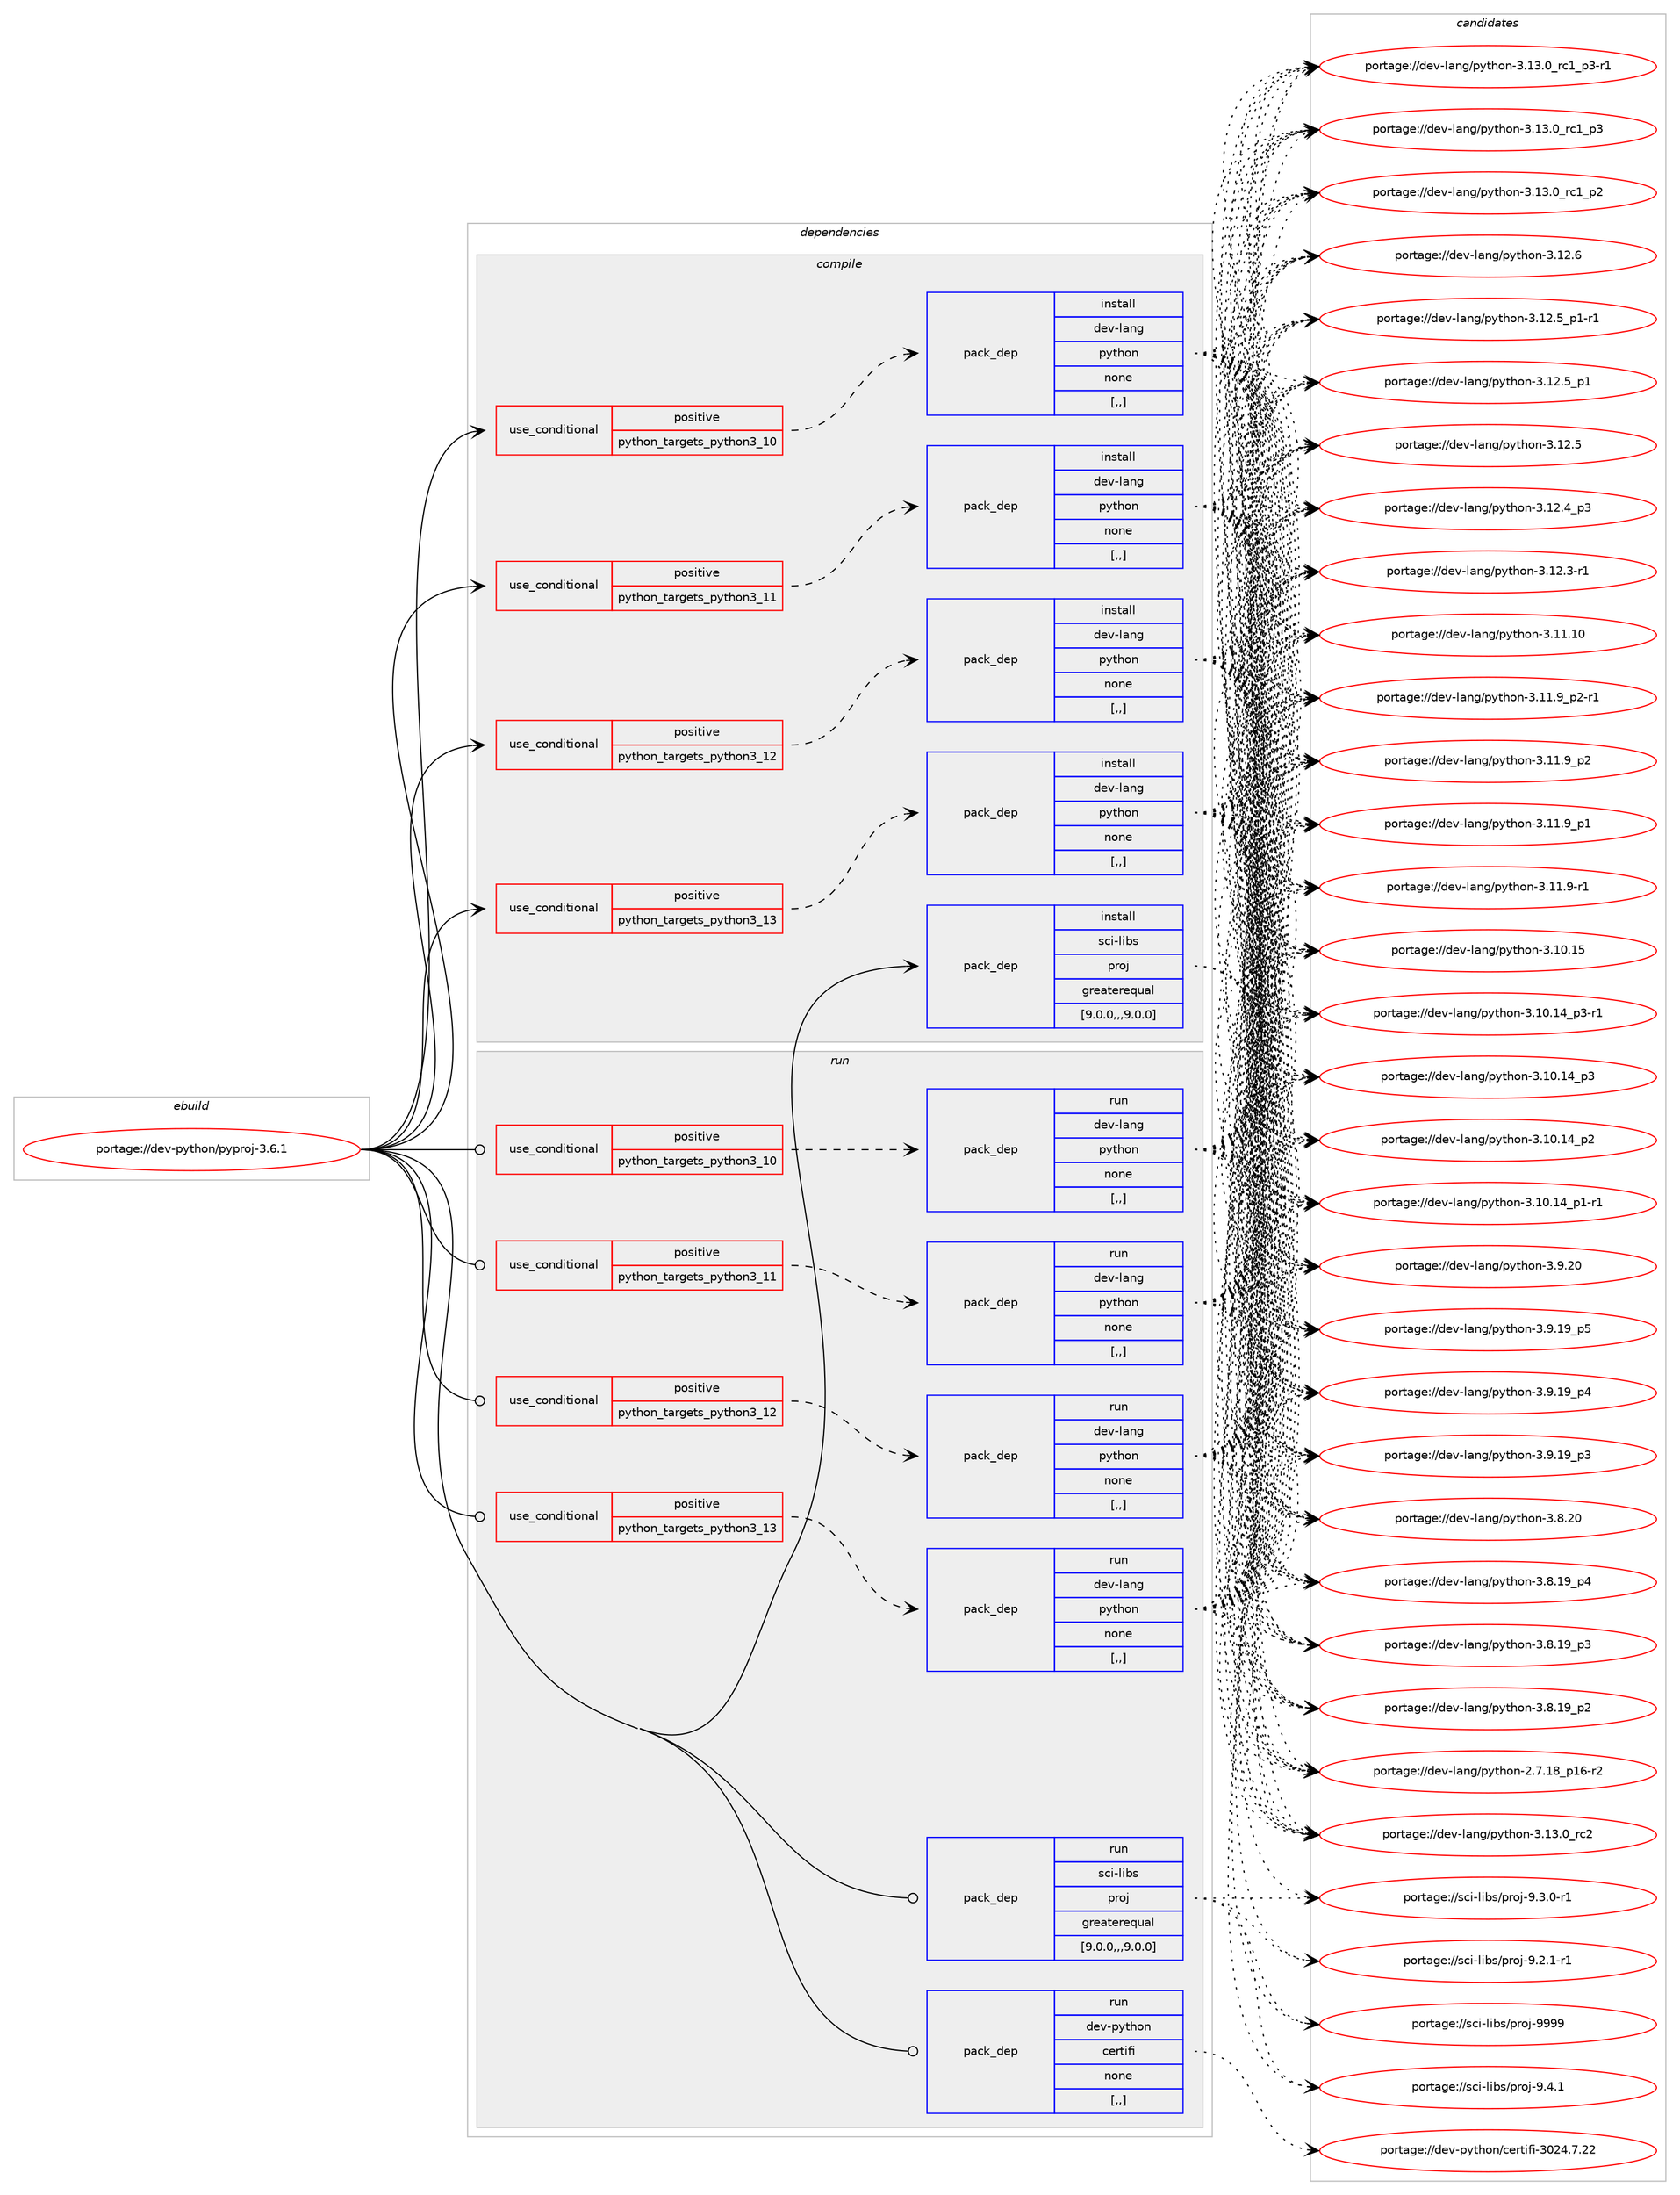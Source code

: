 digraph prolog {

# *************
# Graph options
# *************

newrank=true;
concentrate=true;
compound=true;
graph [rankdir=LR,fontname=Helvetica,fontsize=10,ranksep=1.5];#, ranksep=2.5, nodesep=0.2];
edge  [arrowhead=vee];
node  [fontname=Helvetica,fontsize=10];

# **********
# The ebuild
# **********

subgraph cluster_leftcol {
color=gray;
label=<<i>ebuild</i>>;
id [label="portage://dev-python/pyproj-3.6.1", color=red, width=4, href="../dev-python/pyproj-3.6.1.svg"];
}

# ****************
# The dependencies
# ****************

subgraph cluster_midcol {
color=gray;
label=<<i>dependencies</i>>;
subgraph cluster_compile {
fillcolor="#eeeeee";
style=filled;
label=<<i>compile</i>>;
subgraph cond167871 {
dependency652486 [label=<<TABLE BORDER="0" CELLBORDER="1" CELLSPACING="0" CELLPADDING="4"><TR><TD ROWSPAN="3" CELLPADDING="10">use_conditional</TD></TR><TR><TD>positive</TD></TR><TR><TD>python_targets_python3_10</TD></TR></TABLE>>, shape=none, color=red];
subgraph pack479785 {
dependency652487 [label=<<TABLE BORDER="0" CELLBORDER="1" CELLSPACING="0" CELLPADDING="4" WIDTH="220"><TR><TD ROWSPAN="6" CELLPADDING="30">pack_dep</TD></TR><TR><TD WIDTH="110">install</TD></TR><TR><TD>dev-lang</TD></TR><TR><TD>python</TD></TR><TR><TD>none</TD></TR><TR><TD>[,,]</TD></TR></TABLE>>, shape=none, color=blue];
}
dependency652486:e -> dependency652487:w [weight=20,style="dashed",arrowhead="vee"];
}
id:e -> dependency652486:w [weight=20,style="solid",arrowhead="vee"];
subgraph cond167872 {
dependency652488 [label=<<TABLE BORDER="0" CELLBORDER="1" CELLSPACING="0" CELLPADDING="4"><TR><TD ROWSPAN="3" CELLPADDING="10">use_conditional</TD></TR><TR><TD>positive</TD></TR><TR><TD>python_targets_python3_11</TD></TR></TABLE>>, shape=none, color=red];
subgraph pack479786 {
dependency652489 [label=<<TABLE BORDER="0" CELLBORDER="1" CELLSPACING="0" CELLPADDING="4" WIDTH="220"><TR><TD ROWSPAN="6" CELLPADDING="30">pack_dep</TD></TR><TR><TD WIDTH="110">install</TD></TR><TR><TD>dev-lang</TD></TR><TR><TD>python</TD></TR><TR><TD>none</TD></TR><TR><TD>[,,]</TD></TR></TABLE>>, shape=none, color=blue];
}
dependency652488:e -> dependency652489:w [weight=20,style="dashed",arrowhead="vee"];
}
id:e -> dependency652488:w [weight=20,style="solid",arrowhead="vee"];
subgraph cond167873 {
dependency652490 [label=<<TABLE BORDER="0" CELLBORDER="1" CELLSPACING="0" CELLPADDING="4"><TR><TD ROWSPAN="3" CELLPADDING="10">use_conditional</TD></TR><TR><TD>positive</TD></TR><TR><TD>python_targets_python3_12</TD></TR></TABLE>>, shape=none, color=red];
subgraph pack479787 {
dependency652491 [label=<<TABLE BORDER="0" CELLBORDER="1" CELLSPACING="0" CELLPADDING="4" WIDTH="220"><TR><TD ROWSPAN="6" CELLPADDING="30">pack_dep</TD></TR><TR><TD WIDTH="110">install</TD></TR><TR><TD>dev-lang</TD></TR><TR><TD>python</TD></TR><TR><TD>none</TD></TR><TR><TD>[,,]</TD></TR></TABLE>>, shape=none, color=blue];
}
dependency652490:e -> dependency652491:w [weight=20,style="dashed",arrowhead="vee"];
}
id:e -> dependency652490:w [weight=20,style="solid",arrowhead="vee"];
subgraph cond167874 {
dependency652492 [label=<<TABLE BORDER="0" CELLBORDER="1" CELLSPACING="0" CELLPADDING="4"><TR><TD ROWSPAN="3" CELLPADDING="10">use_conditional</TD></TR><TR><TD>positive</TD></TR><TR><TD>python_targets_python3_13</TD></TR></TABLE>>, shape=none, color=red];
subgraph pack479788 {
dependency652493 [label=<<TABLE BORDER="0" CELLBORDER="1" CELLSPACING="0" CELLPADDING="4" WIDTH="220"><TR><TD ROWSPAN="6" CELLPADDING="30">pack_dep</TD></TR><TR><TD WIDTH="110">install</TD></TR><TR><TD>dev-lang</TD></TR><TR><TD>python</TD></TR><TR><TD>none</TD></TR><TR><TD>[,,]</TD></TR></TABLE>>, shape=none, color=blue];
}
dependency652492:e -> dependency652493:w [weight=20,style="dashed",arrowhead="vee"];
}
id:e -> dependency652492:w [weight=20,style="solid",arrowhead="vee"];
subgraph pack479789 {
dependency652494 [label=<<TABLE BORDER="0" CELLBORDER="1" CELLSPACING="0" CELLPADDING="4" WIDTH="220"><TR><TD ROWSPAN="6" CELLPADDING="30">pack_dep</TD></TR><TR><TD WIDTH="110">install</TD></TR><TR><TD>sci-libs</TD></TR><TR><TD>proj</TD></TR><TR><TD>greaterequal</TD></TR><TR><TD>[9.0.0,,,9.0.0]</TD></TR></TABLE>>, shape=none, color=blue];
}
id:e -> dependency652494:w [weight=20,style="solid",arrowhead="vee"];
}
subgraph cluster_compileandrun {
fillcolor="#eeeeee";
style=filled;
label=<<i>compile and run</i>>;
}
subgraph cluster_run {
fillcolor="#eeeeee";
style=filled;
label=<<i>run</i>>;
subgraph cond167875 {
dependency652495 [label=<<TABLE BORDER="0" CELLBORDER="1" CELLSPACING="0" CELLPADDING="4"><TR><TD ROWSPAN="3" CELLPADDING="10">use_conditional</TD></TR><TR><TD>positive</TD></TR><TR><TD>python_targets_python3_10</TD></TR></TABLE>>, shape=none, color=red];
subgraph pack479790 {
dependency652496 [label=<<TABLE BORDER="0" CELLBORDER="1" CELLSPACING="0" CELLPADDING="4" WIDTH="220"><TR><TD ROWSPAN="6" CELLPADDING="30">pack_dep</TD></TR><TR><TD WIDTH="110">run</TD></TR><TR><TD>dev-lang</TD></TR><TR><TD>python</TD></TR><TR><TD>none</TD></TR><TR><TD>[,,]</TD></TR></TABLE>>, shape=none, color=blue];
}
dependency652495:e -> dependency652496:w [weight=20,style="dashed",arrowhead="vee"];
}
id:e -> dependency652495:w [weight=20,style="solid",arrowhead="odot"];
subgraph cond167876 {
dependency652497 [label=<<TABLE BORDER="0" CELLBORDER="1" CELLSPACING="0" CELLPADDING="4"><TR><TD ROWSPAN="3" CELLPADDING="10">use_conditional</TD></TR><TR><TD>positive</TD></TR><TR><TD>python_targets_python3_11</TD></TR></TABLE>>, shape=none, color=red];
subgraph pack479791 {
dependency652498 [label=<<TABLE BORDER="0" CELLBORDER="1" CELLSPACING="0" CELLPADDING="4" WIDTH="220"><TR><TD ROWSPAN="6" CELLPADDING="30">pack_dep</TD></TR><TR><TD WIDTH="110">run</TD></TR><TR><TD>dev-lang</TD></TR><TR><TD>python</TD></TR><TR><TD>none</TD></TR><TR><TD>[,,]</TD></TR></TABLE>>, shape=none, color=blue];
}
dependency652497:e -> dependency652498:w [weight=20,style="dashed",arrowhead="vee"];
}
id:e -> dependency652497:w [weight=20,style="solid",arrowhead="odot"];
subgraph cond167877 {
dependency652499 [label=<<TABLE BORDER="0" CELLBORDER="1" CELLSPACING="0" CELLPADDING="4"><TR><TD ROWSPAN="3" CELLPADDING="10">use_conditional</TD></TR><TR><TD>positive</TD></TR><TR><TD>python_targets_python3_12</TD></TR></TABLE>>, shape=none, color=red];
subgraph pack479792 {
dependency652500 [label=<<TABLE BORDER="0" CELLBORDER="1" CELLSPACING="0" CELLPADDING="4" WIDTH="220"><TR><TD ROWSPAN="6" CELLPADDING="30">pack_dep</TD></TR><TR><TD WIDTH="110">run</TD></TR><TR><TD>dev-lang</TD></TR><TR><TD>python</TD></TR><TR><TD>none</TD></TR><TR><TD>[,,]</TD></TR></TABLE>>, shape=none, color=blue];
}
dependency652499:e -> dependency652500:w [weight=20,style="dashed",arrowhead="vee"];
}
id:e -> dependency652499:w [weight=20,style="solid",arrowhead="odot"];
subgraph cond167878 {
dependency652501 [label=<<TABLE BORDER="0" CELLBORDER="1" CELLSPACING="0" CELLPADDING="4"><TR><TD ROWSPAN="3" CELLPADDING="10">use_conditional</TD></TR><TR><TD>positive</TD></TR><TR><TD>python_targets_python3_13</TD></TR></TABLE>>, shape=none, color=red];
subgraph pack479793 {
dependency652502 [label=<<TABLE BORDER="0" CELLBORDER="1" CELLSPACING="0" CELLPADDING="4" WIDTH="220"><TR><TD ROWSPAN="6" CELLPADDING="30">pack_dep</TD></TR><TR><TD WIDTH="110">run</TD></TR><TR><TD>dev-lang</TD></TR><TR><TD>python</TD></TR><TR><TD>none</TD></TR><TR><TD>[,,]</TD></TR></TABLE>>, shape=none, color=blue];
}
dependency652501:e -> dependency652502:w [weight=20,style="dashed",arrowhead="vee"];
}
id:e -> dependency652501:w [weight=20,style="solid",arrowhead="odot"];
subgraph pack479794 {
dependency652503 [label=<<TABLE BORDER="0" CELLBORDER="1" CELLSPACING="0" CELLPADDING="4" WIDTH="220"><TR><TD ROWSPAN="6" CELLPADDING="30">pack_dep</TD></TR><TR><TD WIDTH="110">run</TD></TR><TR><TD>dev-python</TD></TR><TR><TD>certifi</TD></TR><TR><TD>none</TD></TR><TR><TD>[,,]</TD></TR></TABLE>>, shape=none, color=blue];
}
id:e -> dependency652503:w [weight=20,style="solid",arrowhead="odot"];
subgraph pack479795 {
dependency652504 [label=<<TABLE BORDER="0" CELLBORDER="1" CELLSPACING="0" CELLPADDING="4" WIDTH="220"><TR><TD ROWSPAN="6" CELLPADDING="30">pack_dep</TD></TR><TR><TD WIDTH="110">run</TD></TR><TR><TD>sci-libs</TD></TR><TR><TD>proj</TD></TR><TR><TD>greaterequal</TD></TR><TR><TD>[9.0.0,,,9.0.0]</TD></TR></TABLE>>, shape=none, color=blue];
}
id:e -> dependency652504:w [weight=20,style="solid",arrowhead="odot"];
}
}

# **************
# The candidates
# **************

subgraph cluster_choices {
rank=same;
color=gray;
label=<<i>candidates</i>>;

subgraph choice479785 {
color=black;
nodesep=1;
choice10010111845108971101034711212111610411111045514649514648951149950 [label="portage://dev-lang/python-3.13.0_rc2", color=red, width=4,href="../dev-lang/python-3.13.0_rc2.svg"];
choice1001011184510897110103471121211161041111104551464951464895114994995112514511449 [label="portage://dev-lang/python-3.13.0_rc1_p3-r1", color=red, width=4,href="../dev-lang/python-3.13.0_rc1_p3-r1.svg"];
choice100101118451089711010347112121116104111110455146495146489511499499511251 [label="portage://dev-lang/python-3.13.0_rc1_p3", color=red, width=4,href="../dev-lang/python-3.13.0_rc1_p3.svg"];
choice100101118451089711010347112121116104111110455146495146489511499499511250 [label="portage://dev-lang/python-3.13.0_rc1_p2", color=red, width=4,href="../dev-lang/python-3.13.0_rc1_p2.svg"];
choice10010111845108971101034711212111610411111045514649504654 [label="portage://dev-lang/python-3.12.6", color=red, width=4,href="../dev-lang/python-3.12.6.svg"];
choice1001011184510897110103471121211161041111104551464950465395112494511449 [label="portage://dev-lang/python-3.12.5_p1-r1", color=red, width=4,href="../dev-lang/python-3.12.5_p1-r1.svg"];
choice100101118451089711010347112121116104111110455146495046539511249 [label="portage://dev-lang/python-3.12.5_p1", color=red, width=4,href="../dev-lang/python-3.12.5_p1.svg"];
choice10010111845108971101034711212111610411111045514649504653 [label="portage://dev-lang/python-3.12.5", color=red, width=4,href="../dev-lang/python-3.12.5.svg"];
choice100101118451089711010347112121116104111110455146495046529511251 [label="portage://dev-lang/python-3.12.4_p3", color=red, width=4,href="../dev-lang/python-3.12.4_p3.svg"];
choice100101118451089711010347112121116104111110455146495046514511449 [label="portage://dev-lang/python-3.12.3-r1", color=red, width=4,href="../dev-lang/python-3.12.3-r1.svg"];
choice1001011184510897110103471121211161041111104551464949464948 [label="portage://dev-lang/python-3.11.10", color=red, width=4,href="../dev-lang/python-3.11.10.svg"];
choice1001011184510897110103471121211161041111104551464949465795112504511449 [label="portage://dev-lang/python-3.11.9_p2-r1", color=red, width=4,href="../dev-lang/python-3.11.9_p2-r1.svg"];
choice100101118451089711010347112121116104111110455146494946579511250 [label="portage://dev-lang/python-3.11.9_p2", color=red, width=4,href="../dev-lang/python-3.11.9_p2.svg"];
choice100101118451089711010347112121116104111110455146494946579511249 [label="portage://dev-lang/python-3.11.9_p1", color=red, width=4,href="../dev-lang/python-3.11.9_p1.svg"];
choice100101118451089711010347112121116104111110455146494946574511449 [label="portage://dev-lang/python-3.11.9-r1", color=red, width=4,href="../dev-lang/python-3.11.9-r1.svg"];
choice1001011184510897110103471121211161041111104551464948464953 [label="portage://dev-lang/python-3.10.15", color=red, width=4,href="../dev-lang/python-3.10.15.svg"];
choice100101118451089711010347112121116104111110455146494846495295112514511449 [label="portage://dev-lang/python-3.10.14_p3-r1", color=red, width=4,href="../dev-lang/python-3.10.14_p3-r1.svg"];
choice10010111845108971101034711212111610411111045514649484649529511251 [label="portage://dev-lang/python-3.10.14_p3", color=red, width=4,href="../dev-lang/python-3.10.14_p3.svg"];
choice10010111845108971101034711212111610411111045514649484649529511250 [label="portage://dev-lang/python-3.10.14_p2", color=red, width=4,href="../dev-lang/python-3.10.14_p2.svg"];
choice100101118451089711010347112121116104111110455146494846495295112494511449 [label="portage://dev-lang/python-3.10.14_p1-r1", color=red, width=4,href="../dev-lang/python-3.10.14_p1-r1.svg"];
choice10010111845108971101034711212111610411111045514657465048 [label="portage://dev-lang/python-3.9.20", color=red, width=4,href="../dev-lang/python-3.9.20.svg"];
choice100101118451089711010347112121116104111110455146574649579511253 [label="portage://dev-lang/python-3.9.19_p5", color=red, width=4,href="../dev-lang/python-3.9.19_p5.svg"];
choice100101118451089711010347112121116104111110455146574649579511252 [label="portage://dev-lang/python-3.9.19_p4", color=red, width=4,href="../dev-lang/python-3.9.19_p4.svg"];
choice100101118451089711010347112121116104111110455146574649579511251 [label="portage://dev-lang/python-3.9.19_p3", color=red, width=4,href="../dev-lang/python-3.9.19_p3.svg"];
choice10010111845108971101034711212111610411111045514656465048 [label="portage://dev-lang/python-3.8.20", color=red, width=4,href="../dev-lang/python-3.8.20.svg"];
choice100101118451089711010347112121116104111110455146564649579511252 [label="portage://dev-lang/python-3.8.19_p4", color=red, width=4,href="../dev-lang/python-3.8.19_p4.svg"];
choice100101118451089711010347112121116104111110455146564649579511251 [label="portage://dev-lang/python-3.8.19_p3", color=red, width=4,href="../dev-lang/python-3.8.19_p3.svg"];
choice100101118451089711010347112121116104111110455146564649579511250 [label="portage://dev-lang/python-3.8.19_p2", color=red, width=4,href="../dev-lang/python-3.8.19_p2.svg"];
choice100101118451089711010347112121116104111110455046554649569511249544511450 [label="portage://dev-lang/python-2.7.18_p16-r2", color=red, width=4,href="../dev-lang/python-2.7.18_p16-r2.svg"];
dependency652487:e -> choice10010111845108971101034711212111610411111045514649514648951149950:w [style=dotted,weight="100"];
dependency652487:e -> choice1001011184510897110103471121211161041111104551464951464895114994995112514511449:w [style=dotted,weight="100"];
dependency652487:e -> choice100101118451089711010347112121116104111110455146495146489511499499511251:w [style=dotted,weight="100"];
dependency652487:e -> choice100101118451089711010347112121116104111110455146495146489511499499511250:w [style=dotted,weight="100"];
dependency652487:e -> choice10010111845108971101034711212111610411111045514649504654:w [style=dotted,weight="100"];
dependency652487:e -> choice1001011184510897110103471121211161041111104551464950465395112494511449:w [style=dotted,weight="100"];
dependency652487:e -> choice100101118451089711010347112121116104111110455146495046539511249:w [style=dotted,weight="100"];
dependency652487:e -> choice10010111845108971101034711212111610411111045514649504653:w [style=dotted,weight="100"];
dependency652487:e -> choice100101118451089711010347112121116104111110455146495046529511251:w [style=dotted,weight="100"];
dependency652487:e -> choice100101118451089711010347112121116104111110455146495046514511449:w [style=dotted,weight="100"];
dependency652487:e -> choice1001011184510897110103471121211161041111104551464949464948:w [style=dotted,weight="100"];
dependency652487:e -> choice1001011184510897110103471121211161041111104551464949465795112504511449:w [style=dotted,weight="100"];
dependency652487:e -> choice100101118451089711010347112121116104111110455146494946579511250:w [style=dotted,weight="100"];
dependency652487:e -> choice100101118451089711010347112121116104111110455146494946579511249:w [style=dotted,weight="100"];
dependency652487:e -> choice100101118451089711010347112121116104111110455146494946574511449:w [style=dotted,weight="100"];
dependency652487:e -> choice1001011184510897110103471121211161041111104551464948464953:w [style=dotted,weight="100"];
dependency652487:e -> choice100101118451089711010347112121116104111110455146494846495295112514511449:w [style=dotted,weight="100"];
dependency652487:e -> choice10010111845108971101034711212111610411111045514649484649529511251:w [style=dotted,weight="100"];
dependency652487:e -> choice10010111845108971101034711212111610411111045514649484649529511250:w [style=dotted,weight="100"];
dependency652487:e -> choice100101118451089711010347112121116104111110455146494846495295112494511449:w [style=dotted,weight="100"];
dependency652487:e -> choice10010111845108971101034711212111610411111045514657465048:w [style=dotted,weight="100"];
dependency652487:e -> choice100101118451089711010347112121116104111110455146574649579511253:w [style=dotted,weight="100"];
dependency652487:e -> choice100101118451089711010347112121116104111110455146574649579511252:w [style=dotted,weight="100"];
dependency652487:e -> choice100101118451089711010347112121116104111110455146574649579511251:w [style=dotted,weight="100"];
dependency652487:e -> choice10010111845108971101034711212111610411111045514656465048:w [style=dotted,weight="100"];
dependency652487:e -> choice100101118451089711010347112121116104111110455146564649579511252:w [style=dotted,weight="100"];
dependency652487:e -> choice100101118451089711010347112121116104111110455146564649579511251:w [style=dotted,weight="100"];
dependency652487:e -> choice100101118451089711010347112121116104111110455146564649579511250:w [style=dotted,weight="100"];
dependency652487:e -> choice100101118451089711010347112121116104111110455046554649569511249544511450:w [style=dotted,weight="100"];
}
subgraph choice479786 {
color=black;
nodesep=1;
choice10010111845108971101034711212111610411111045514649514648951149950 [label="portage://dev-lang/python-3.13.0_rc2", color=red, width=4,href="../dev-lang/python-3.13.0_rc2.svg"];
choice1001011184510897110103471121211161041111104551464951464895114994995112514511449 [label="portage://dev-lang/python-3.13.0_rc1_p3-r1", color=red, width=4,href="../dev-lang/python-3.13.0_rc1_p3-r1.svg"];
choice100101118451089711010347112121116104111110455146495146489511499499511251 [label="portage://dev-lang/python-3.13.0_rc1_p3", color=red, width=4,href="../dev-lang/python-3.13.0_rc1_p3.svg"];
choice100101118451089711010347112121116104111110455146495146489511499499511250 [label="portage://dev-lang/python-3.13.0_rc1_p2", color=red, width=4,href="../dev-lang/python-3.13.0_rc1_p2.svg"];
choice10010111845108971101034711212111610411111045514649504654 [label="portage://dev-lang/python-3.12.6", color=red, width=4,href="../dev-lang/python-3.12.6.svg"];
choice1001011184510897110103471121211161041111104551464950465395112494511449 [label="portage://dev-lang/python-3.12.5_p1-r1", color=red, width=4,href="../dev-lang/python-3.12.5_p1-r1.svg"];
choice100101118451089711010347112121116104111110455146495046539511249 [label="portage://dev-lang/python-3.12.5_p1", color=red, width=4,href="../dev-lang/python-3.12.5_p1.svg"];
choice10010111845108971101034711212111610411111045514649504653 [label="portage://dev-lang/python-3.12.5", color=red, width=4,href="../dev-lang/python-3.12.5.svg"];
choice100101118451089711010347112121116104111110455146495046529511251 [label="portage://dev-lang/python-3.12.4_p3", color=red, width=4,href="../dev-lang/python-3.12.4_p3.svg"];
choice100101118451089711010347112121116104111110455146495046514511449 [label="portage://dev-lang/python-3.12.3-r1", color=red, width=4,href="../dev-lang/python-3.12.3-r1.svg"];
choice1001011184510897110103471121211161041111104551464949464948 [label="portage://dev-lang/python-3.11.10", color=red, width=4,href="../dev-lang/python-3.11.10.svg"];
choice1001011184510897110103471121211161041111104551464949465795112504511449 [label="portage://dev-lang/python-3.11.9_p2-r1", color=red, width=4,href="../dev-lang/python-3.11.9_p2-r1.svg"];
choice100101118451089711010347112121116104111110455146494946579511250 [label="portage://dev-lang/python-3.11.9_p2", color=red, width=4,href="../dev-lang/python-3.11.9_p2.svg"];
choice100101118451089711010347112121116104111110455146494946579511249 [label="portage://dev-lang/python-3.11.9_p1", color=red, width=4,href="../dev-lang/python-3.11.9_p1.svg"];
choice100101118451089711010347112121116104111110455146494946574511449 [label="portage://dev-lang/python-3.11.9-r1", color=red, width=4,href="../dev-lang/python-3.11.9-r1.svg"];
choice1001011184510897110103471121211161041111104551464948464953 [label="portage://dev-lang/python-3.10.15", color=red, width=4,href="../dev-lang/python-3.10.15.svg"];
choice100101118451089711010347112121116104111110455146494846495295112514511449 [label="portage://dev-lang/python-3.10.14_p3-r1", color=red, width=4,href="../dev-lang/python-3.10.14_p3-r1.svg"];
choice10010111845108971101034711212111610411111045514649484649529511251 [label="portage://dev-lang/python-3.10.14_p3", color=red, width=4,href="../dev-lang/python-3.10.14_p3.svg"];
choice10010111845108971101034711212111610411111045514649484649529511250 [label="portage://dev-lang/python-3.10.14_p2", color=red, width=4,href="../dev-lang/python-3.10.14_p2.svg"];
choice100101118451089711010347112121116104111110455146494846495295112494511449 [label="portage://dev-lang/python-3.10.14_p1-r1", color=red, width=4,href="../dev-lang/python-3.10.14_p1-r1.svg"];
choice10010111845108971101034711212111610411111045514657465048 [label="portage://dev-lang/python-3.9.20", color=red, width=4,href="../dev-lang/python-3.9.20.svg"];
choice100101118451089711010347112121116104111110455146574649579511253 [label="portage://dev-lang/python-3.9.19_p5", color=red, width=4,href="../dev-lang/python-3.9.19_p5.svg"];
choice100101118451089711010347112121116104111110455146574649579511252 [label="portage://dev-lang/python-3.9.19_p4", color=red, width=4,href="../dev-lang/python-3.9.19_p4.svg"];
choice100101118451089711010347112121116104111110455146574649579511251 [label="portage://dev-lang/python-3.9.19_p3", color=red, width=4,href="../dev-lang/python-3.9.19_p3.svg"];
choice10010111845108971101034711212111610411111045514656465048 [label="portage://dev-lang/python-3.8.20", color=red, width=4,href="../dev-lang/python-3.8.20.svg"];
choice100101118451089711010347112121116104111110455146564649579511252 [label="portage://dev-lang/python-3.8.19_p4", color=red, width=4,href="../dev-lang/python-3.8.19_p4.svg"];
choice100101118451089711010347112121116104111110455146564649579511251 [label="portage://dev-lang/python-3.8.19_p3", color=red, width=4,href="../dev-lang/python-3.8.19_p3.svg"];
choice100101118451089711010347112121116104111110455146564649579511250 [label="portage://dev-lang/python-3.8.19_p2", color=red, width=4,href="../dev-lang/python-3.8.19_p2.svg"];
choice100101118451089711010347112121116104111110455046554649569511249544511450 [label="portage://dev-lang/python-2.7.18_p16-r2", color=red, width=4,href="../dev-lang/python-2.7.18_p16-r2.svg"];
dependency652489:e -> choice10010111845108971101034711212111610411111045514649514648951149950:w [style=dotted,weight="100"];
dependency652489:e -> choice1001011184510897110103471121211161041111104551464951464895114994995112514511449:w [style=dotted,weight="100"];
dependency652489:e -> choice100101118451089711010347112121116104111110455146495146489511499499511251:w [style=dotted,weight="100"];
dependency652489:e -> choice100101118451089711010347112121116104111110455146495146489511499499511250:w [style=dotted,weight="100"];
dependency652489:e -> choice10010111845108971101034711212111610411111045514649504654:w [style=dotted,weight="100"];
dependency652489:e -> choice1001011184510897110103471121211161041111104551464950465395112494511449:w [style=dotted,weight="100"];
dependency652489:e -> choice100101118451089711010347112121116104111110455146495046539511249:w [style=dotted,weight="100"];
dependency652489:e -> choice10010111845108971101034711212111610411111045514649504653:w [style=dotted,weight="100"];
dependency652489:e -> choice100101118451089711010347112121116104111110455146495046529511251:w [style=dotted,weight="100"];
dependency652489:e -> choice100101118451089711010347112121116104111110455146495046514511449:w [style=dotted,weight="100"];
dependency652489:e -> choice1001011184510897110103471121211161041111104551464949464948:w [style=dotted,weight="100"];
dependency652489:e -> choice1001011184510897110103471121211161041111104551464949465795112504511449:w [style=dotted,weight="100"];
dependency652489:e -> choice100101118451089711010347112121116104111110455146494946579511250:w [style=dotted,weight="100"];
dependency652489:e -> choice100101118451089711010347112121116104111110455146494946579511249:w [style=dotted,weight="100"];
dependency652489:e -> choice100101118451089711010347112121116104111110455146494946574511449:w [style=dotted,weight="100"];
dependency652489:e -> choice1001011184510897110103471121211161041111104551464948464953:w [style=dotted,weight="100"];
dependency652489:e -> choice100101118451089711010347112121116104111110455146494846495295112514511449:w [style=dotted,weight="100"];
dependency652489:e -> choice10010111845108971101034711212111610411111045514649484649529511251:w [style=dotted,weight="100"];
dependency652489:e -> choice10010111845108971101034711212111610411111045514649484649529511250:w [style=dotted,weight="100"];
dependency652489:e -> choice100101118451089711010347112121116104111110455146494846495295112494511449:w [style=dotted,weight="100"];
dependency652489:e -> choice10010111845108971101034711212111610411111045514657465048:w [style=dotted,weight="100"];
dependency652489:e -> choice100101118451089711010347112121116104111110455146574649579511253:w [style=dotted,weight="100"];
dependency652489:e -> choice100101118451089711010347112121116104111110455146574649579511252:w [style=dotted,weight="100"];
dependency652489:e -> choice100101118451089711010347112121116104111110455146574649579511251:w [style=dotted,weight="100"];
dependency652489:e -> choice10010111845108971101034711212111610411111045514656465048:w [style=dotted,weight="100"];
dependency652489:e -> choice100101118451089711010347112121116104111110455146564649579511252:w [style=dotted,weight="100"];
dependency652489:e -> choice100101118451089711010347112121116104111110455146564649579511251:w [style=dotted,weight="100"];
dependency652489:e -> choice100101118451089711010347112121116104111110455146564649579511250:w [style=dotted,weight="100"];
dependency652489:e -> choice100101118451089711010347112121116104111110455046554649569511249544511450:w [style=dotted,weight="100"];
}
subgraph choice479787 {
color=black;
nodesep=1;
choice10010111845108971101034711212111610411111045514649514648951149950 [label="portage://dev-lang/python-3.13.0_rc2", color=red, width=4,href="../dev-lang/python-3.13.0_rc2.svg"];
choice1001011184510897110103471121211161041111104551464951464895114994995112514511449 [label="portage://dev-lang/python-3.13.0_rc1_p3-r1", color=red, width=4,href="../dev-lang/python-3.13.0_rc1_p3-r1.svg"];
choice100101118451089711010347112121116104111110455146495146489511499499511251 [label="portage://dev-lang/python-3.13.0_rc1_p3", color=red, width=4,href="../dev-lang/python-3.13.0_rc1_p3.svg"];
choice100101118451089711010347112121116104111110455146495146489511499499511250 [label="portage://dev-lang/python-3.13.0_rc1_p2", color=red, width=4,href="../dev-lang/python-3.13.0_rc1_p2.svg"];
choice10010111845108971101034711212111610411111045514649504654 [label="portage://dev-lang/python-3.12.6", color=red, width=4,href="../dev-lang/python-3.12.6.svg"];
choice1001011184510897110103471121211161041111104551464950465395112494511449 [label="portage://dev-lang/python-3.12.5_p1-r1", color=red, width=4,href="../dev-lang/python-3.12.5_p1-r1.svg"];
choice100101118451089711010347112121116104111110455146495046539511249 [label="portage://dev-lang/python-3.12.5_p1", color=red, width=4,href="../dev-lang/python-3.12.5_p1.svg"];
choice10010111845108971101034711212111610411111045514649504653 [label="portage://dev-lang/python-3.12.5", color=red, width=4,href="../dev-lang/python-3.12.5.svg"];
choice100101118451089711010347112121116104111110455146495046529511251 [label="portage://dev-lang/python-3.12.4_p3", color=red, width=4,href="../dev-lang/python-3.12.4_p3.svg"];
choice100101118451089711010347112121116104111110455146495046514511449 [label="portage://dev-lang/python-3.12.3-r1", color=red, width=4,href="../dev-lang/python-3.12.3-r1.svg"];
choice1001011184510897110103471121211161041111104551464949464948 [label="portage://dev-lang/python-3.11.10", color=red, width=4,href="../dev-lang/python-3.11.10.svg"];
choice1001011184510897110103471121211161041111104551464949465795112504511449 [label="portage://dev-lang/python-3.11.9_p2-r1", color=red, width=4,href="../dev-lang/python-3.11.9_p2-r1.svg"];
choice100101118451089711010347112121116104111110455146494946579511250 [label="portage://dev-lang/python-3.11.9_p2", color=red, width=4,href="../dev-lang/python-3.11.9_p2.svg"];
choice100101118451089711010347112121116104111110455146494946579511249 [label="portage://dev-lang/python-3.11.9_p1", color=red, width=4,href="../dev-lang/python-3.11.9_p1.svg"];
choice100101118451089711010347112121116104111110455146494946574511449 [label="portage://dev-lang/python-3.11.9-r1", color=red, width=4,href="../dev-lang/python-3.11.9-r1.svg"];
choice1001011184510897110103471121211161041111104551464948464953 [label="portage://dev-lang/python-3.10.15", color=red, width=4,href="../dev-lang/python-3.10.15.svg"];
choice100101118451089711010347112121116104111110455146494846495295112514511449 [label="portage://dev-lang/python-3.10.14_p3-r1", color=red, width=4,href="../dev-lang/python-3.10.14_p3-r1.svg"];
choice10010111845108971101034711212111610411111045514649484649529511251 [label="portage://dev-lang/python-3.10.14_p3", color=red, width=4,href="../dev-lang/python-3.10.14_p3.svg"];
choice10010111845108971101034711212111610411111045514649484649529511250 [label="portage://dev-lang/python-3.10.14_p2", color=red, width=4,href="../dev-lang/python-3.10.14_p2.svg"];
choice100101118451089711010347112121116104111110455146494846495295112494511449 [label="portage://dev-lang/python-3.10.14_p1-r1", color=red, width=4,href="../dev-lang/python-3.10.14_p1-r1.svg"];
choice10010111845108971101034711212111610411111045514657465048 [label="portage://dev-lang/python-3.9.20", color=red, width=4,href="../dev-lang/python-3.9.20.svg"];
choice100101118451089711010347112121116104111110455146574649579511253 [label="portage://dev-lang/python-3.9.19_p5", color=red, width=4,href="../dev-lang/python-3.9.19_p5.svg"];
choice100101118451089711010347112121116104111110455146574649579511252 [label="portage://dev-lang/python-3.9.19_p4", color=red, width=4,href="../dev-lang/python-3.9.19_p4.svg"];
choice100101118451089711010347112121116104111110455146574649579511251 [label="portage://dev-lang/python-3.9.19_p3", color=red, width=4,href="../dev-lang/python-3.9.19_p3.svg"];
choice10010111845108971101034711212111610411111045514656465048 [label="portage://dev-lang/python-3.8.20", color=red, width=4,href="../dev-lang/python-3.8.20.svg"];
choice100101118451089711010347112121116104111110455146564649579511252 [label="portage://dev-lang/python-3.8.19_p4", color=red, width=4,href="../dev-lang/python-3.8.19_p4.svg"];
choice100101118451089711010347112121116104111110455146564649579511251 [label="portage://dev-lang/python-3.8.19_p3", color=red, width=4,href="../dev-lang/python-3.8.19_p3.svg"];
choice100101118451089711010347112121116104111110455146564649579511250 [label="portage://dev-lang/python-3.8.19_p2", color=red, width=4,href="../dev-lang/python-3.8.19_p2.svg"];
choice100101118451089711010347112121116104111110455046554649569511249544511450 [label="portage://dev-lang/python-2.7.18_p16-r2", color=red, width=4,href="../dev-lang/python-2.7.18_p16-r2.svg"];
dependency652491:e -> choice10010111845108971101034711212111610411111045514649514648951149950:w [style=dotted,weight="100"];
dependency652491:e -> choice1001011184510897110103471121211161041111104551464951464895114994995112514511449:w [style=dotted,weight="100"];
dependency652491:e -> choice100101118451089711010347112121116104111110455146495146489511499499511251:w [style=dotted,weight="100"];
dependency652491:e -> choice100101118451089711010347112121116104111110455146495146489511499499511250:w [style=dotted,weight="100"];
dependency652491:e -> choice10010111845108971101034711212111610411111045514649504654:w [style=dotted,weight="100"];
dependency652491:e -> choice1001011184510897110103471121211161041111104551464950465395112494511449:w [style=dotted,weight="100"];
dependency652491:e -> choice100101118451089711010347112121116104111110455146495046539511249:w [style=dotted,weight="100"];
dependency652491:e -> choice10010111845108971101034711212111610411111045514649504653:w [style=dotted,weight="100"];
dependency652491:e -> choice100101118451089711010347112121116104111110455146495046529511251:w [style=dotted,weight="100"];
dependency652491:e -> choice100101118451089711010347112121116104111110455146495046514511449:w [style=dotted,weight="100"];
dependency652491:e -> choice1001011184510897110103471121211161041111104551464949464948:w [style=dotted,weight="100"];
dependency652491:e -> choice1001011184510897110103471121211161041111104551464949465795112504511449:w [style=dotted,weight="100"];
dependency652491:e -> choice100101118451089711010347112121116104111110455146494946579511250:w [style=dotted,weight="100"];
dependency652491:e -> choice100101118451089711010347112121116104111110455146494946579511249:w [style=dotted,weight="100"];
dependency652491:e -> choice100101118451089711010347112121116104111110455146494946574511449:w [style=dotted,weight="100"];
dependency652491:e -> choice1001011184510897110103471121211161041111104551464948464953:w [style=dotted,weight="100"];
dependency652491:e -> choice100101118451089711010347112121116104111110455146494846495295112514511449:w [style=dotted,weight="100"];
dependency652491:e -> choice10010111845108971101034711212111610411111045514649484649529511251:w [style=dotted,weight="100"];
dependency652491:e -> choice10010111845108971101034711212111610411111045514649484649529511250:w [style=dotted,weight="100"];
dependency652491:e -> choice100101118451089711010347112121116104111110455146494846495295112494511449:w [style=dotted,weight="100"];
dependency652491:e -> choice10010111845108971101034711212111610411111045514657465048:w [style=dotted,weight="100"];
dependency652491:e -> choice100101118451089711010347112121116104111110455146574649579511253:w [style=dotted,weight="100"];
dependency652491:e -> choice100101118451089711010347112121116104111110455146574649579511252:w [style=dotted,weight="100"];
dependency652491:e -> choice100101118451089711010347112121116104111110455146574649579511251:w [style=dotted,weight="100"];
dependency652491:e -> choice10010111845108971101034711212111610411111045514656465048:w [style=dotted,weight="100"];
dependency652491:e -> choice100101118451089711010347112121116104111110455146564649579511252:w [style=dotted,weight="100"];
dependency652491:e -> choice100101118451089711010347112121116104111110455146564649579511251:w [style=dotted,weight="100"];
dependency652491:e -> choice100101118451089711010347112121116104111110455146564649579511250:w [style=dotted,weight="100"];
dependency652491:e -> choice100101118451089711010347112121116104111110455046554649569511249544511450:w [style=dotted,weight="100"];
}
subgraph choice479788 {
color=black;
nodesep=1;
choice10010111845108971101034711212111610411111045514649514648951149950 [label="portage://dev-lang/python-3.13.0_rc2", color=red, width=4,href="../dev-lang/python-3.13.0_rc2.svg"];
choice1001011184510897110103471121211161041111104551464951464895114994995112514511449 [label="portage://dev-lang/python-3.13.0_rc1_p3-r1", color=red, width=4,href="../dev-lang/python-3.13.0_rc1_p3-r1.svg"];
choice100101118451089711010347112121116104111110455146495146489511499499511251 [label="portage://dev-lang/python-3.13.0_rc1_p3", color=red, width=4,href="../dev-lang/python-3.13.0_rc1_p3.svg"];
choice100101118451089711010347112121116104111110455146495146489511499499511250 [label="portage://dev-lang/python-3.13.0_rc1_p2", color=red, width=4,href="../dev-lang/python-3.13.0_rc1_p2.svg"];
choice10010111845108971101034711212111610411111045514649504654 [label="portage://dev-lang/python-3.12.6", color=red, width=4,href="../dev-lang/python-3.12.6.svg"];
choice1001011184510897110103471121211161041111104551464950465395112494511449 [label="portage://dev-lang/python-3.12.5_p1-r1", color=red, width=4,href="../dev-lang/python-3.12.5_p1-r1.svg"];
choice100101118451089711010347112121116104111110455146495046539511249 [label="portage://dev-lang/python-3.12.5_p1", color=red, width=4,href="../dev-lang/python-3.12.5_p1.svg"];
choice10010111845108971101034711212111610411111045514649504653 [label="portage://dev-lang/python-3.12.5", color=red, width=4,href="../dev-lang/python-3.12.5.svg"];
choice100101118451089711010347112121116104111110455146495046529511251 [label="portage://dev-lang/python-3.12.4_p3", color=red, width=4,href="../dev-lang/python-3.12.4_p3.svg"];
choice100101118451089711010347112121116104111110455146495046514511449 [label="portage://dev-lang/python-3.12.3-r1", color=red, width=4,href="../dev-lang/python-3.12.3-r1.svg"];
choice1001011184510897110103471121211161041111104551464949464948 [label="portage://dev-lang/python-3.11.10", color=red, width=4,href="../dev-lang/python-3.11.10.svg"];
choice1001011184510897110103471121211161041111104551464949465795112504511449 [label="portage://dev-lang/python-3.11.9_p2-r1", color=red, width=4,href="../dev-lang/python-3.11.9_p2-r1.svg"];
choice100101118451089711010347112121116104111110455146494946579511250 [label="portage://dev-lang/python-3.11.9_p2", color=red, width=4,href="../dev-lang/python-3.11.9_p2.svg"];
choice100101118451089711010347112121116104111110455146494946579511249 [label="portage://dev-lang/python-3.11.9_p1", color=red, width=4,href="../dev-lang/python-3.11.9_p1.svg"];
choice100101118451089711010347112121116104111110455146494946574511449 [label="portage://dev-lang/python-3.11.9-r1", color=red, width=4,href="../dev-lang/python-3.11.9-r1.svg"];
choice1001011184510897110103471121211161041111104551464948464953 [label="portage://dev-lang/python-3.10.15", color=red, width=4,href="../dev-lang/python-3.10.15.svg"];
choice100101118451089711010347112121116104111110455146494846495295112514511449 [label="portage://dev-lang/python-3.10.14_p3-r1", color=red, width=4,href="../dev-lang/python-3.10.14_p3-r1.svg"];
choice10010111845108971101034711212111610411111045514649484649529511251 [label="portage://dev-lang/python-3.10.14_p3", color=red, width=4,href="../dev-lang/python-3.10.14_p3.svg"];
choice10010111845108971101034711212111610411111045514649484649529511250 [label="portage://dev-lang/python-3.10.14_p2", color=red, width=4,href="../dev-lang/python-3.10.14_p2.svg"];
choice100101118451089711010347112121116104111110455146494846495295112494511449 [label="portage://dev-lang/python-3.10.14_p1-r1", color=red, width=4,href="../dev-lang/python-3.10.14_p1-r1.svg"];
choice10010111845108971101034711212111610411111045514657465048 [label="portage://dev-lang/python-3.9.20", color=red, width=4,href="../dev-lang/python-3.9.20.svg"];
choice100101118451089711010347112121116104111110455146574649579511253 [label="portage://dev-lang/python-3.9.19_p5", color=red, width=4,href="../dev-lang/python-3.9.19_p5.svg"];
choice100101118451089711010347112121116104111110455146574649579511252 [label="portage://dev-lang/python-3.9.19_p4", color=red, width=4,href="../dev-lang/python-3.9.19_p4.svg"];
choice100101118451089711010347112121116104111110455146574649579511251 [label="portage://dev-lang/python-3.9.19_p3", color=red, width=4,href="../dev-lang/python-3.9.19_p3.svg"];
choice10010111845108971101034711212111610411111045514656465048 [label="portage://dev-lang/python-3.8.20", color=red, width=4,href="../dev-lang/python-3.8.20.svg"];
choice100101118451089711010347112121116104111110455146564649579511252 [label="portage://dev-lang/python-3.8.19_p4", color=red, width=4,href="../dev-lang/python-3.8.19_p4.svg"];
choice100101118451089711010347112121116104111110455146564649579511251 [label="portage://dev-lang/python-3.8.19_p3", color=red, width=4,href="../dev-lang/python-3.8.19_p3.svg"];
choice100101118451089711010347112121116104111110455146564649579511250 [label="portage://dev-lang/python-3.8.19_p2", color=red, width=4,href="../dev-lang/python-3.8.19_p2.svg"];
choice100101118451089711010347112121116104111110455046554649569511249544511450 [label="portage://dev-lang/python-2.7.18_p16-r2", color=red, width=4,href="../dev-lang/python-2.7.18_p16-r2.svg"];
dependency652493:e -> choice10010111845108971101034711212111610411111045514649514648951149950:w [style=dotted,weight="100"];
dependency652493:e -> choice1001011184510897110103471121211161041111104551464951464895114994995112514511449:w [style=dotted,weight="100"];
dependency652493:e -> choice100101118451089711010347112121116104111110455146495146489511499499511251:w [style=dotted,weight="100"];
dependency652493:e -> choice100101118451089711010347112121116104111110455146495146489511499499511250:w [style=dotted,weight="100"];
dependency652493:e -> choice10010111845108971101034711212111610411111045514649504654:w [style=dotted,weight="100"];
dependency652493:e -> choice1001011184510897110103471121211161041111104551464950465395112494511449:w [style=dotted,weight="100"];
dependency652493:e -> choice100101118451089711010347112121116104111110455146495046539511249:w [style=dotted,weight="100"];
dependency652493:e -> choice10010111845108971101034711212111610411111045514649504653:w [style=dotted,weight="100"];
dependency652493:e -> choice100101118451089711010347112121116104111110455146495046529511251:w [style=dotted,weight="100"];
dependency652493:e -> choice100101118451089711010347112121116104111110455146495046514511449:w [style=dotted,weight="100"];
dependency652493:e -> choice1001011184510897110103471121211161041111104551464949464948:w [style=dotted,weight="100"];
dependency652493:e -> choice1001011184510897110103471121211161041111104551464949465795112504511449:w [style=dotted,weight="100"];
dependency652493:e -> choice100101118451089711010347112121116104111110455146494946579511250:w [style=dotted,weight="100"];
dependency652493:e -> choice100101118451089711010347112121116104111110455146494946579511249:w [style=dotted,weight="100"];
dependency652493:e -> choice100101118451089711010347112121116104111110455146494946574511449:w [style=dotted,weight="100"];
dependency652493:e -> choice1001011184510897110103471121211161041111104551464948464953:w [style=dotted,weight="100"];
dependency652493:e -> choice100101118451089711010347112121116104111110455146494846495295112514511449:w [style=dotted,weight="100"];
dependency652493:e -> choice10010111845108971101034711212111610411111045514649484649529511251:w [style=dotted,weight="100"];
dependency652493:e -> choice10010111845108971101034711212111610411111045514649484649529511250:w [style=dotted,weight="100"];
dependency652493:e -> choice100101118451089711010347112121116104111110455146494846495295112494511449:w [style=dotted,weight="100"];
dependency652493:e -> choice10010111845108971101034711212111610411111045514657465048:w [style=dotted,weight="100"];
dependency652493:e -> choice100101118451089711010347112121116104111110455146574649579511253:w [style=dotted,weight="100"];
dependency652493:e -> choice100101118451089711010347112121116104111110455146574649579511252:w [style=dotted,weight="100"];
dependency652493:e -> choice100101118451089711010347112121116104111110455146574649579511251:w [style=dotted,weight="100"];
dependency652493:e -> choice10010111845108971101034711212111610411111045514656465048:w [style=dotted,weight="100"];
dependency652493:e -> choice100101118451089711010347112121116104111110455146564649579511252:w [style=dotted,weight="100"];
dependency652493:e -> choice100101118451089711010347112121116104111110455146564649579511251:w [style=dotted,weight="100"];
dependency652493:e -> choice100101118451089711010347112121116104111110455146564649579511250:w [style=dotted,weight="100"];
dependency652493:e -> choice100101118451089711010347112121116104111110455046554649569511249544511450:w [style=dotted,weight="100"];
}
subgraph choice479789 {
color=black;
nodesep=1;
choice115991054510810598115471121141111064557575757 [label="portage://sci-libs/proj-9999", color=red, width=4,href="../sci-libs/proj-9999.svg"];
choice11599105451081059811547112114111106455746524649 [label="portage://sci-libs/proj-9.4.1", color=red, width=4,href="../sci-libs/proj-9.4.1.svg"];
choice115991054510810598115471121141111064557465146484511449 [label="portage://sci-libs/proj-9.3.0-r1", color=red, width=4,href="../sci-libs/proj-9.3.0-r1.svg"];
choice115991054510810598115471121141111064557465046494511449 [label="portage://sci-libs/proj-9.2.1-r1", color=red, width=4,href="../sci-libs/proj-9.2.1-r1.svg"];
dependency652494:e -> choice115991054510810598115471121141111064557575757:w [style=dotted,weight="100"];
dependency652494:e -> choice11599105451081059811547112114111106455746524649:w [style=dotted,weight="100"];
dependency652494:e -> choice115991054510810598115471121141111064557465146484511449:w [style=dotted,weight="100"];
dependency652494:e -> choice115991054510810598115471121141111064557465046494511449:w [style=dotted,weight="100"];
}
subgraph choice479790 {
color=black;
nodesep=1;
choice10010111845108971101034711212111610411111045514649514648951149950 [label="portage://dev-lang/python-3.13.0_rc2", color=red, width=4,href="../dev-lang/python-3.13.0_rc2.svg"];
choice1001011184510897110103471121211161041111104551464951464895114994995112514511449 [label="portage://dev-lang/python-3.13.0_rc1_p3-r1", color=red, width=4,href="../dev-lang/python-3.13.0_rc1_p3-r1.svg"];
choice100101118451089711010347112121116104111110455146495146489511499499511251 [label="portage://dev-lang/python-3.13.0_rc1_p3", color=red, width=4,href="../dev-lang/python-3.13.0_rc1_p3.svg"];
choice100101118451089711010347112121116104111110455146495146489511499499511250 [label="portage://dev-lang/python-3.13.0_rc1_p2", color=red, width=4,href="../dev-lang/python-3.13.0_rc1_p2.svg"];
choice10010111845108971101034711212111610411111045514649504654 [label="portage://dev-lang/python-3.12.6", color=red, width=4,href="../dev-lang/python-3.12.6.svg"];
choice1001011184510897110103471121211161041111104551464950465395112494511449 [label="portage://dev-lang/python-3.12.5_p1-r1", color=red, width=4,href="../dev-lang/python-3.12.5_p1-r1.svg"];
choice100101118451089711010347112121116104111110455146495046539511249 [label="portage://dev-lang/python-3.12.5_p1", color=red, width=4,href="../dev-lang/python-3.12.5_p1.svg"];
choice10010111845108971101034711212111610411111045514649504653 [label="portage://dev-lang/python-3.12.5", color=red, width=4,href="../dev-lang/python-3.12.5.svg"];
choice100101118451089711010347112121116104111110455146495046529511251 [label="portage://dev-lang/python-3.12.4_p3", color=red, width=4,href="../dev-lang/python-3.12.4_p3.svg"];
choice100101118451089711010347112121116104111110455146495046514511449 [label="portage://dev-lang/python-3.12.3-r1", color=red, width=4,href="../dev-lang/python-3.12.3-r1.svg"];
choice1001011184510897110103471121211161041111104551464949464948 [label="portage://dev-lang/python-3.11.10", color=red, width=4,href="../dev-lang/python-3.11.10.svg"];
choice1001011184510897110103471121211161041111104551464949465795112504511449 [label="portage://dev-lang/python-3.11.9_p2-r1", color=red, width=4,href="../dev-lang/python-3.11.9_p2-r1.svg"];
choice100101118451089711010347112121116104111110455146494946579511250 [label="portage://dev-lang/python-3.11.9_p2", color=red, width=4,href="../dev-lang/python-3.11.9_p2.svg"];
choice100101118451089711010347112121116104111110455146494946579511249 [label="portage://dev-lang/python-3.11.9_p1", color=red, width=4,href="../dev-lang/python-3.11.9_p1.svg"];
choice100101118451089711010347112121116104111110455146494946574511449 [label="portage://dev-lang/python-3.11.9-r1", color=red, width=4,href="../dev-lang/python-3.11.9-r1.svg"];
choice1001011184510897110103471121211161041111104551464948464953 [label="portage://dev-lang/python-3.10.15", color=red, width=4,href="../dev-lang/python-3.10.15.svg"];
choice100101118451089711010347112121116104111110455146494846495295112514511449 [label="portage://dev-lang/python-3.10.14_p3-r1", color=red, width=4,href="../dev-lang/python-3.10.14_p3-r1.svg"];
choice10010111845108971101034711212111610411111045514649484649529511251 [label="portage://dev-lang/python-3.10.14_p3", color=red, width=4,href="../dev-lang/python-3.10.14_p3.svg"];
choice10010111845108971101034711212111610411111045514649484649529511250 [label="portage://dev-lang/python-3.10.14_p2", color=red, width=4,href="../dev-lang/python-3.10.14_p2.svg"];
choice100101118451089711010347112121116104111110455146494846495295112494511449 [label="portage://dev-lang/python-3.10.14_p1-r1", color=red, width=4,href="../dev-lang/python-3.10.14_p1-r1.svg"];
choice10010111845108971101034711212111610411111045514657465048 [label="portage://dev-lang/python-3.9.20", color=red, width=4,href="../dev-lang/python-3.9.20.svg"];
choice100101118451089711010347112121116104111110455146574649579511253 [label="portage://dev-lang/python-3.9.19_p5", color=red, width=4,href="../dev-lang/python-3.9.19_p5.svg"];
choice100101118451089711010347112121116104111110455146574649579511252 [label="portage://dev-lang/python-3.9.19_p4", color=red, width=4,href="../dev-lang/python-3.9.19_p4.svg"];
choice100101118451089711010347112121116104111110455146574649579511251 [label="portage://dev-lang/python-3.9.19_p3", color=red, width=4,href="../dev-lang/python-3.9.19_p3.svg"];
choice10010111845108971101034711212111610411111045514656465048 [label="portage://dev-lang/python-3.8.20", color=red, width=4,href="../dev-lang/python-3.8.20.svg"];
choice100101118451089711010347112121116104111110455146564649579511252 [label="portage://dev-lang/python-3.8.19_p4", color=red, width=4,href="../dev-lang/python-3.8.19_p4.svg"];
choice100101118451089711010347112121116104111110455146564649579511251 [label="portage://dev-lang/python-3.8.19_p3", color=red, width=4,href="../dev-lang/python-3.8.19_p3.svg"];
choice100101118451089711010347112121116104111110455146564649579511250 [label="portage://dev-lang/python-3.8.19_p2", color=red, width=4,href="../dev-lang/python-3.8.19_p2.svg"];
choice100101118451089711010347112121116104111110455046554649569511249544511450 [label="portage://dev-lang/python-2.7.18_p16-r2", color=red, width=4,href="../dev-lang/python-2.7.18_p16-r2.svg"];
dependency652496:e -> choice10010111845108971101034711212111610411111045514649514648951149950:w [style=dotted,weight="100"];
dependency652496:e -> choice1001011184510897110103471121211161041111104551464951464895114994995112514511449:w [style=dotted,weight="100"];
dependency652496:e -> choice100101118451089711010347112121116104111110455146495146489511499499511251:w [style=dotted,weight="100"];
dependency652496:e -> choice100101118451089711010347112121116104111110455146495146489511499499511250:w [style=dotted,weight="100"];
dependency652496:e -> choice10010111845108971101034711212111610411111045514649504654:w [style=dotted,weight="100"];
dependency652496:e -> choice1001011184510897110103471121211161041111104551464950465395112494511449:w [style=dotted,weight="100"];
dependency652496:e -> choice100101118451089711010347112121116104111110455146495046539511249:w [style=dotted,weight="100"];
dependency652496:e -> choice10010111845108971101034711212111610411111045514649504653:w [style=dotted,weight="100"];
dependency652496:e -> choice100101118451089711010347112121116104111110455146495046529511251:w [style=dotted,weight="100"];
dependency652496:e -> choice100101118451089711010347112121116104111110455146495046514511449:w [style=dotted,weight="100"];
dependency652496:e -> choice1001011184510897110103471121211161041111104551464949464948:w [style=dotted,weight="100"];
dependency652496:e -> choice1001011184510897110103471121211161041111104551464949465795112504511449:w [style=dotted,weight="100"];
dependency652496:e -> choice100101118451089711010347112121116104111110455146494946579511250:w [style=dotted,weight="100"];
dependency652496:e -> choice100101118451089711010347112121116104111110455146494946579511249:w [style=dotted,weight="100"];
dependency652496:e -> choice100101118451089711010347112121116104111110455146494946574511449:w [style=dotted,weight="100"];
dependency652496:e -> choice1001011184510897110103471121211161041111104551464948464953:w [style=dotted,weight="100"];
dependency652496:e -> choice100101118451089711010347112121116104111110455146494846495295112514511449:w [style=dotted,weight="100"];
dependency652496:e -> choice10010111845108971101034711212111610411111045514649484649529511251:w [style=dotted,weight="100"];
dependency652496:e -> choice10010111845108971101034711212111610411111045514649484649529511250:w [style=dotted,weight="100"];
dependency652496:e -> choice100101118451089711010347112121116104111110455146494846495295112494511449:w [style=dotted,weight="100"];
dependency652496:e -> choice10010111845108971101034711212111610411111045514657465048:w [style=dotted,weight="100"];
dependency652496:e -> choice100101118451089711010347112121116104111110455146574649579511253:w [style=dotted,weight="100"];
dependency652496:e -> choice100101118451089711010347112121116104111110455146574649579511252:w [style=dotted,weight="100"];
dependency652496:e -> choice100101118451089711010347112121116104111110455146574649579511251:w [style=dotted,weight="100"];
dependency652496:e -> choice10010111845108971101034711212111610411111045514656465048:w [style=dotted,weight="100"];
dependency652496:e -> choice100101118451089711010347112121116104111110455146564649579511252:w [style=dotted,weight="100"];
dependency652496:e -> choice100101118451089711010347112121116104111110455146564649579511251:w [style=dotted,weight="100"];
dependency652496:e -> choice100101118451089711010347112121116104111110455146564649579511250:w [style=dotted,weight="100"];
dependency652496:e -> choice100101118451089711010347112121116104111110455046554649569511249544511450:w [style=dotted,weight="100"];
}
subgraph choice479791 {
color=black;
nodesep=1;
choice10010111845108971101034711212111610411111045514649514648951149950 [label="portage://dev-lang/python-3.13.0_rc2", color=red, width=4,href="../dev-lang/python-3.13.0_rc2.svg"];
choice1001011184510897110103471121211161041111104551464951464895114994995112514511449 [label="portage://dev-lang/python-3.13.0_rc1_p3-r1", color=red, width=4,href="../dev-lang/python-3.13.0_rc1_p3-r1.svg"];
choice100101118451089711010347112121116104111110455146495146489511499499511251 [label="portage://dev-lang/python-3.13.0_rc1_p3", color=red, width=4,href="../dev-lang/python-3.13.0_rc1_p3.svg"];
choice100101118451089711010347112121116104111110455146495146489511499499511250 [label="portage://dev-lang/python-3.13.0_rc1_p2", color=red, width=4,href="../dev-lang/python-3.13.0_rc1_p2.svg"];
choice10010111845108971101034711212111610411111045514649504654 [label="portage://dev-lang/python-3.12.6", color=red, width=4,href="../dev-lang/python-3.12.6.svg"];
choice1001011184510897110103471121211161041111104551464950465395112494511449 [label="portage://dev-lang/python-3.12.5_p1-r1", color=red, width=4,href="../dev-lang/python-3.12.5_p1-r1.svg"];
choice100101118451089711010347112121116104111110455146495046539511249 [label="portage://dev-lang/python-3.12.5_p1", color=red, width=4,href="../dev-lang/python-3.12.5_p1.svg"];
choice10010111845108971101034711212111610411111045514649504653 [label="portage://dev-lang/python-3.12.5", color=red, width=4,href="../dev-lang/python-3.12.5.svg"];
choice100101118451089711010347112121116104111110455146495046529511251 [label="portage://dev-lang/python-3.12.4_p3", color=red, width=4,href="../dev-lang/python-3.12.4_p3.svg"];
choice100101118451089711010347112121116104111110455146495046514511449 [label="portage://dev-lang/python-3.12.3-r1", color=red, width=4,href="../dev-lang/python-3.12.3-r1.svg"];
choice1001011184510897110103471121211161041111104551464949464948 [label="portage://dev-lang/python-3.11.10", color=red, width=4,href="../dev-lang/python-3.11.10.svg"];
choice1001011184510897110103471121211161041111104551464949465795112504511449 [label="portage://dev-lang/python-3.11.9_p2-r1", color=red, width=4,href="../dev-lang/python-3.11.9_p2-r1.svg"];
choice100101118451089711010347112121116104111110455146494946579511250 [label="portage://dev-lang/python-3.11.9_p2", color=red, width=4,href="../dev-lang/python-3.11.9_p2.svg"];
choice100101118451089711010347112121116104111110455146494946579511249 [label="portage://dev-lang/python-3.11.9_p1", color=red, width=4,href="../dev-lang/python-3.11.9_p1.svg"];
choice100101118451089711010347112121116104111110455146494946574511449 [label="portage://dev-lang/python-3.11.9-r1", color=red, width=4,href="../dev-lang/python-3.11.9-r1.svg"];
choice1001011184510897110103471121211161041111104551464948464953 [label="portage://dev-lang/python-3.10.15", color=red, width=4,href="../dev-lang/python-3.10.15.svg"];
choice100101118451089711010347112121116104111110455146494846495295112514511449 [label="portage://dev-lang/python-3.10.14_p3-r1", color=red, width=4,href="../dev-lang/python-3.10.14_p3-r1.svg"];
choice10010111845108971101034711212111610411111045514649484649529511251 [label="portage://dev-lang/python-3.10.14_p3", color=red, width=4,href="../dev-lang/python-3.10.14_p3.svg"];
choice10010111845108971101034711212111610411111045514649484649529511250 [label="portage://dev-lang/python-3.10.14_p2", color=red, width=4,href="../dev-lang/python-3.10.14_p2.svg"];
choice100101118451089711010347112121116104111110455146494846495295112494511449 [label="portage://dev-lang/python-3.10.14_p1-r1", color=red, width=4,href="../dev-lang/python-3.10.14_p1-r1.svg"];
choice10010111845108971101034711212111610411111045514657465048 [label="portage://dev-lang/python-3.9.20", color=red, width=4,href="../dev-lang/python-3.9.20.svg"];
choice100101118451089711010347112121116104111110455146574649579511253 [label="portage://dev-lang/python-3.9.19_p5", color=red, width=4,href="../dev-lang/python-3.9.19_p5.svg"];
choice100101118451089711010347112121116104111110455146574649579511252 [label="portage://dev-lang/python-3.9.19_p4", color=red, width=4,href="../dev-lang/python-3.9.19_p4.svg"];
choice100101118451089711010347112121116104111110455146574649579511251 [label="portage://dev-lang/python-3.9.19_p3", color=red, width=4,href="../dev-lang/python-3.9.19_p3.svg"];
choice10010111845108971101034711212111610411111045514656465048 [label="portage://dev-lang/python-3.8.20", color=red, width=4,href="../dev-lang/python-3.8.20.svg"];
choice100101118451089711010347112121116104111110455146564649579511252 [label="portage://dev-lang/python-3.8.19_p4", color=red, width=4,href="../dev-lang/python-3.8.19_p4.svg"];
choice100101118451089711010347112121116104111110455146564649579511251 [label="portage://dev-lang/python-3.8.19_p3", color=red, width=4,href="../dev-lang/python-3.8.19_p3.svg"];
choice100101118451089711010347112121116104111110455146564649579511250 [label="portage://dev-lang/python-3.8.19_p2", color=red, width=4,href="../dev-lang/python-3.8.19_p2.svg"];
choice100101118451089711010347112121116104111110455046554649569511249544511450 [label="portage://dev-lang/python-2.7.18_p16-r2", color=red, width=4,href="../dev-lang/python-2.7.18_p16-r2.svg"];
dependency652498:e -> choice10010111845108971101034711212111610411111045514649514648951149950:w [style=dotted,weight="100"];
dependency652498:e -> choice1001011184510897110103471121211161041111104551464951464895114994995112514511449:w [style=dotted,weight="100"];
dependency652498:e -> choice100101118451089711010347112121116104111110455146495146489511499499511251:w [style=dotted,weight="100"];
dependency652498:e -> choice100101118451089711010347112121116104111110455146495146489511499499511250:w [style=dotted,weight="100"];
dependency652498:e -> choice10010111845108971101034711212111610411111045514649504654:w [style=dotted,weight="100"];
dependency652498:e -> choice1001011184510897110103471121211161041111104551464950465395112494511449:w [style=dotted,weight="100"];
dependency652498:e -> choice100101118451089711010347112121116104111110455146495046539511249:w [style=dotted,weight="100"];
dependency652498:e -> choice10010111845108971101034711212111610411111045514649504653:w [style=dotted,weight="100"];
dependency652498:e -> choice100101118451089711010347112121116104111110455146495046529511251:w [style=dotted,weight="100"];
dependency652498:e -> choice100101118451089711010347112121116104111110455146495046514511449:w [style=dotted,weight="100"];
dependency652498:e -> choice1001011184510897110103471121211161041111104551464949464948:w [style=dotted,weight="100"];
dependency652498:e -> choice1001011184510897110103471121211161041111104551464949465795112504511449:w [style=dotted,weight="100"];
dependency652498:e -> choice100101118451089711010347112121116104111110455146494946579511250:w [style=dotted,weight="100"];
dependency652498:e -> choice100101118451089711010347112121116104111110455146494946579511249:w [style=dotted,weight="100"];
dependency652498:e -> choice100101118451089711010347112121116104111110455146494946574511449:w [style=dotted,weight="100"];
dependency652498:e -> choice1001011184510897110103471121211161041111104551464948464953:w [style=dotted,weight="100"];
dependency652498:e -> choice100101118451089711010347112121116104111110455146494846495295112514511449:w [style=dotted,weight="100"];
dependency652498:e -> choice10010111845108971101034711212111610411111045514649484649529511251:w [style=dotted,weight="100"];
dependency652498:e -> choice10010111845108971101034711212111610411111045514649484649529511250:w [style=dotted,weight="100"];
dependency652498:e -> choice100101118451089711010347112121116104111110455146494846495295112494511449:w [style=dotted,weight="100"];
dependency652498:e -> choice10010111845108971101034711212111610411111045514657465048:w [style=dotted,weight="100"];
dependency652498:e -> choice100101118451089711010347112121116104111110455146574649579511253:w [style=dotted,weight="100"];
dependency652498:e -> choice100101118451089711010347112121116104111110455146574649579511252:w [style=dotted,weight="100"];
dependency652498:e -> choice100101118451089711010347112121116104111110455146574649579511251:w [style=dotted,weight="100"];
dependency652498:e -> choice10010111845108971101034711212111610411111045514656465048:w [style=dotted,weight="100"];
dependency652498:e -> choice100101118451089711010347112121116104111110455146564649579511252:w [style=dotted,weight="100"];
dependency652498:e -> choice100101118451089711010347112121116104111110455146564649579511251:w [style=dotted,weight="100"];
dependency652498:e -> choice100101118451089711010347112121116104111110455146564649579511250:w [style=dotted,weight="100"];
dependency652498:e -> choice100101118451089711010347112121116104111110455046554649569511249544511450:w [style=dotted,weight="100"];
}
subgraph choice479792 {
color=black;
nodesep=1;
choice10010111845108971101034711212111610411111045514649514648951149950 [label="portage://dev-lang/python-3.13.0_rc2", color=red, width=4,href="../dev-lang/python-3.13.0_rc2.svg"];
choice1001011184510897110103471121211161041111104551464951464895114994995112514511449 [label="portage://dev-lang/python-3.13.0_rc1_p3-r1", color=red, width=4,href="../dev-lang/python-3.13.0_rc1_p3-r1.svg"];
choice100101118451089711010347112121116104111110455146495146489511499499511251 [label="portage://dev-lang/python-3.13.0_rc1_p3", color=red, width=4,href="../dev-lang/python-3.13.0_rc1_p3.svg"];
choice100101118451089711010347112121116104111110455146495146489511499499511250 [label="portage://dev-lang/python-3.13.0_rc1_p2", color=red, width=4,href="../dev-lang/python-3.13.0_rc1_p2.svg"];
choice10010111845108971101034711212111610411111045514649504654 [label="portage://dev-lang/python-3.12.6", color=red, width=4,href="../dev-lang/python-3.12.6.svg"];
choice1001011184510897110103471121211161041111104551464950465395112494511449 [label="portage://dev-lang/python-3.12.5_p1-r1", color=red, width=4,href="../dev-lang/python-3.12.5_p1-r1.svg"];
choice100101118451089711010347112121116104111110455146495046539511249 [label="portage://dev-lang/python-3.12.5_p1", color=red, width=4,href="../dev-lang/python-3.12.5_p1.svg"];
choice10010111845108971101034711212111610411111045514649504653 [label="portage://dev-lang/python-3.12.5", color=red, width=4,href="../dev-lang/python-3.12.5.svg"];
choice100101118451089711010347112121116104111110455146495046529511251 [label="portage://dev-lang/python-3.12.4_p3", color=red, width=4,href="../dev-lang/python-3.12.4_p3.svg"];
choice100101118451089711010347112121116104111110455146495046514511449 [label="portage://dev-lang/python-3.12.3-r1", color=red, width=4,href="../dev-lang/python-3.12.3-r1.svg"];
choice1001011184510897110103471121211161041111104551464949464948 [label="portage://dev-lang/python-3.11.10", color=red, width=4,href="../dev-lang/python-3.11.10.svg"];
choice1001011184510897110103471121211161041111104551464949465795112504511449 [label="portage://dev-lang/python-3.11.9_p2-r1", color=red, width=4,href="../dev-lang/python-3.11.9_p2-r1.svg"];
choice100101118451089711010347112121116104111110455146494946579511250 [label="portage://dev-lang/python-3.11.9_p2", color=red, width=4,href="../dev-lang/python-3.11.9_p2.svg"];
choice100101118451089711010347112121116104111110455146494946579511249 [label="portage://dev-lang/python-3.11.9_p1", color=red, width=4,href="../dev-lang/python-3.11.9_p1.svg"];
choice100101118451089711010347112121116104111110455146494946574511449 [label="portage://dev-lang/python-3.11.9-r1", color=red, width=4,href="../dev-lang/python-3.11.9-r1.svg"];
choice1001011184510897110103471121211161041111104551464948464953 [label="portage://dev-lang/python-3.10.15", color=red, width=4,href="../dev-lang/python-3.10.15.svg"];
choice100101118451089711010347112121116104111110455146494846495295112514511449 [label="portage://dev-lang/python-3.10.14_p3-r1", color=red, width=4,href="../dev-lang/python-3.10.14_p3-r1.svg"];
choice10010111845108971101034711212111610411111045514649484649529511251 [label="portage://dev-lang/python-3.10.14_p3", color=red, width=4,href="../dev-lang/python-3.10.14_p3.svg"];
choice10010111845108971101034711212111610411111045514649484649529511250 [label="portage://dev-lang/python-3.10.14_p2", color=red, width=4,href="../dev-lang/python-3.10.14_p2.svg"];
choice100101118451089711010347112121116104111110455146494846495295112494511449 [label="portage://dev-lang/python-3.10.14_p1-r1", color=red, width=4,href="../dev-lang/python-3.10.14_p1-r1.svg"];
choice10010111845108971101034711212111610411111045514657465048 [label="portage://dev-lang/python-3.9.20", color=red, width=4,href="../dev-lang/python-3.9.20.svg"];
choice100101118451089711010347112121116104111110455146574649579511253 [label="portage://dev-lang/python-3.9.19_p5", color=red, width=4,href="../dev-lang/python-3.9.19_p5.svg"];
choice100101118451089711010347112121116104111110455146574649579511252 [label="portage://dev-lang/python-3.9.19_p4", color=red, width=4,href="../dev-lang/python-3.9.19_p4.svg"];
choice100101118451089711010347112121116104111110455146574649579511251 [label="portage://dev-lang/python-3.9.19_p3", color=red, width=4,href="../dev-lang/python-3.9.19_p3.svg"];
choice10010111845108971101034711212111610411111045514656465048 [label="portage://dev-lang/python-3.8.20", color=red, width=4,href="../dev-lang/python-3.8.20.svg"];
choice100101118451089711010347112121116104111110455146564649579511252 [label="portage://dev-lang/python-3.8.19_p4", color=red, width=4,href="../dev-lang/python-3.8.19_p4.svg"];
choice100101118451089711010347112121116104111110455146564649579511251 [label="portage://dev-lang/python-3.8.19_p3", color=red, width=4,href="../dev-lang/python-3.8.19_p3.svg"];
choice100101118451089711010347112121116104111110455146564649579511250 [label="portage://dev-lang/python-3.8.19_p2", color=red, width=4,href="../dev-lang/python-3.8.19_p2.svg"];
choice100101118451089711010347112121116104111110455046554649569511249544511450 [label="portage://dev-lang/python-2.7.18_p16-r2", color=red, width=4,href="../dev-lang/python-2.7.18_p16-r2.svg"];
dependency652500:e -> choice10010111845108971101034711212111610411111045514649514648951149950:w [style=dotted,weight="100"];
dependency652500:e -> choice1001011184510897110103471121211161041111104551464951464895114994995112514511449:w [style=dotted,weight="100"];
dependency652500:e -> choice100101118451089711010347112121116104111110455146495146489511499499511251:w [style=dotted,weight="100"];
dependency652500:e -> choice100101118451089711010347112121116104111110455146495146489511499499511250:w [style=dotted,weight="100"];
dependency652500:e -> choice10010111845108971101034711212111610411111045514649504654:w [style=dotted,weight="100"];
dependency652500:e -> choice1001011184510897110103471121211161041111104551464950465395112494511449:w [style=dotted,weight="100"];
dependency652500:e -> choice100101118451089711010347112121116104111110455146495046539511249:w [style=dotted,weight="100"];
dependency652500:e -> choice10010111845108971101034711212111610411111045514649504653:w [style=dotted,weight="100"];
dependency652500:e -> choice100101118451089711010347112121116104111110455146495046529511251:w [style=dotted,weight="100"];
dependency652500:e -> choice100101118451089711010347112121116104111110455146495046514511449:w [style=dotted,weight="100"];
dependency652500:e -> choice1001011184510897110103471121211161041111104551464949464948:w [style=dotted,weight="100"];
dependency652500:e -> choice1001011184510897110103471121211161041111104551464949465795112504511449:w [style=dotted,weight="100"];
dependency652500:e -> choice100101118451089711010347112121116104111110455146494946579511250:w [style=dotted,weight="100"];
dependency652500:e -> choice100101118451089711010347112121116104111110455146494946579511249:w [style=dotted,weight="100"];
dependency652500:e -> choice100101118451089711010347112121116104111110455146494946574511449:w [style=dotted,weight="100"];
dependency652500:e -> choice1001011184510897110103471121211161041111104551464948464953:w [style=dotted,weight="100"];
dependency652500:e -> choice100101118451089711010347112121116104111110455146494846495295112514511449:w [style=dotted,weight="100"];
dependency652500:e -> choice10010111845108971101034711212111610411111045514649484649529511251:w [style=dotted,weight="100"];
dependency652500:e -> choice10010111845108971101034711212111610411111045514649484649529511250:w [style=dotted,weight="100"];
dependency652500:e -> choice100101118451089711010347112121116104111110455146494846495295112494511449:w [style=dotted,weight="100"];
dependency652500:e -> choice10010111845108971101034711212111610411111045514657465048:w [style=dotted,weight="100"];
dependency652500:e -> choice100101118451089711010347112121116104111110455146574649579511253:w [style=dotted,weight="100"];
dependency652500:e -> choice100101118451089711010347112121116104111110455146574649579511252:w [style=dotted,weight="100"];
dependency652500:e -> choice100101118451089711010347112121116104111110455146574649579511251:w [style=dotted,weight="100"];
dependency652500:e -> choice10010111845108971101034711212111610411111045514656465048:w [style=dotted,weight="100"];
dependency652500:e -> choice100101118451089711010347112121116104111110455146564649579511252:w [style=dotted,weight="100"];
dependency652500:e -> choice100101118451089711010347112121116104111110455146564649579511251:w [style=dotted,weight="100"];
dependency652500:e -> choice100101118451089711010347112121116104111110455146564649579511250:w [style=dotted,weight="100"];
dependency652500:e -> choice100101118451089711010347112121116104111110455046554649569511249544511450:w [style=dotted,weight="100"];
}
subgraph choice479793 {
color=black;
nodesep=1;
choice10010111845108971101034711212111610411111045514649514648951149950 [label="portage://dev-lang/python-3.13.0_rc2", color=red, width=4,href="../dev-lang/python-3.13.0_rc2.svg"];
choice1001011184510897110103471121211161041111104551464951464895114994995112514511449 [label="portage://dev-lang/python-3.13.0_rc1_p3-r1", color=red, width=4,href="../dev-lang/python-3.13.0_rc1_p3-r1.svg"];
choice100101118451089711010347112121116104111110455146495146489511499499511251 [label="portage://dev-lang/python-3.13.0_rc1_p3", color=red, width=4,href="../dev-lang/python-3.13.0_rc1_p3.svg"];
choice100101118451089711010347112121116104111110455146495146489511499499511250 [label="portage://dev-lang/python-3.13.0_rc1_p2", color=red, width=4,href="../dev-lang/python-3.13.0_rc1_p2.svg"];
choice10010111845108971101034711212111610411111045514649504654 [label="portage://dev-lang/python-3.12.6", color=red, width=4,href="../dev-lang/python-3.12.6.svg"];
choice1001011184510897110103471121211161041111104551464950465395112494511449 [label="portage://dev-lang/python-3.12.5_p1-r1", color=red, width=4,href="../dev-lang/python-3.12.5_p1-r1.svg"];
choice100101118451089711010347112121116104111110455146495046539511249 [label="portage://dev-lang/python-3.12.5_p1", color=red, width=4,href="../dev-lang/python-3.12.5_p1.svg"];
choice10010111845108971101034711212111610411111045514649504653 [label="portage://dev-lang/python-3.12.5", color=red, width=4,href="../dev-lang/python-3.12.5.svg"];
choice100101118451089711010347112121116104111110455146495046529511251 [label="portage://dev-lang/python-3.12.4_p3", color=red, width=4,href="../dev-lang/python-3.12.4_p3.svg"];
choice100101118451089711010347112121116104111110455146495046514511449 [label="portage://dev-lang/python-3.12.3-r1", color=red, width=4,href="../dev-lang/python-3.12.3-r1.svg"];
choice1001011184510897110103471121211161041111104551464949464948 [label="portage://dev-lang/python-3.11.10", color=red, width=4,href="../dev-lang/python-3.11.10.svg"];
choice1001011184510897110103471121211161041111104551464949465795112504511449 [label="portage://dev-lang/python-3.11.9_p2-r1", color=red, width=4,href="../dev-lang/python-3.11.9_p2-r1.svg"];
choice100101118451089711010347112121116104111110455146494946579511250 [label="portage://dev-lang/python-3.11.9_p2", color=red, width=4,href="../dev-lang/python-3.11.9_p2.svg"];
choice100101118451089711010347112121116104111110455146494946579511249 [label="portage://dev-lang/python-3.11.9_p1", color=red, width=4,href="../dev-lang/python-3.11.9_p1.svg"];
choice100101118451089711010347112121116104111110455146494946574511449 [label="portage://dev-lang/python-3.11.9-r1", color=red, width=4,href="../dev-lang/python-3.11.9-r1.svg"];
choice1001011184510897110103471121211161041111104551464948464953 [label="portage://dev-lang/python-3.10.15", color=red, width=4,href="../dev-lang/python-3.10.15.svg"];
choice100101118451089711010347112121116104111110455146494846495295112514511449 [label="portage://dev-lang/python-3.10.14_p3-r1", color=red, width=4,href="../dev-lang/python-3.10.14_p3-r1.svg"];
choice10010111845108971101034711212111610411111045514649484649529511251 [label="portage://dev-lang/python-3.10.14_p3", color=red, width=4,href="../dev-lang/python-3.10.14_p3.svg"];
choice10010111845108971101034711212111610411111045514649484649529511250 [label="portage://dev-lang/python-3.10.14_p2", color=red, width=4,href="../dev-lang/python-3.10.14_p2.svg"];
choice100101118451089711010347112121116104111110455146494846495295112494511449 [label="portage://dev-lang/python-3.10.14_p1-r1", color=red, width=4,href="../dev-lang/python-3.10.14_p1-r1.svg"];
choice10010111845108971101034711212111610411111045514657465048 [label="portage://dev-lang/python-3.9.20", color=red, width=4,href="../dev-lang/python-3.9.20.svg"];
choice100101118451089711010347112121116104111110455146574649579511253 [label="portage://dev-lang/python-3.9.19_p5", color=red, width=4,href="../dev-lang/python-3.9.19_p5.svg"];
choice100101118451089711010347112121116104111110455146574649579511252 [label="portage://dev-lang/python-3.9.19_p4", color=red, width=4,href="../dev-lang/python-3.9.19_p4.svg"];
choice100101118451089711010347112121116104111110455146574649579511251 [label="portage://dev-lang/python-3.9.19_p3", color=red, width=4,href="../dev-lang/python-3.9.19_p3.svg"];
choice10010111845108971101034711212111610411111045514656465048 [label="portage://dev-lang/python-3.8.20", color=red, width=4,href="../dev-lang/python-3.8.20.svg"];
choice100101118451089711010347112121116104111110455146564649579511252 [label="portage://dev-lang/python-3.8.19_p4", color=red, width=4,href="../dev-lang/python-3.8.19_p4.svg"];
choice100101118451089711010347112121116104111110455146564649579511251 [label="portage://dev-lang/python-3.8.19_p3", color=red, width=4,href="../dev-lang/python-3.8.19_p3.svg"];
choice100101118451089711010347112121116104111110455146564649579511250 [label="portage://dev-lang/python-3.8.19_p2", color=red, width=4,href="../dev-lang/python-3.8.19_p2.svg"];
choice100101118451089711010347112121116104111110455046554649569511249544511450 [label="portage://dev-lang/python-2.7.18_p16-r2", color=red, width=4,href="../dev-lang/python-2.7.18_p16-r2.svg"];
dependency652502:e -> choice10010111845108971101034711212111610411111045514649514648951149950:w [style=dotted,weight="100"];
dependency652502:e -> choice1001011184510897110103471121211161041111104551464951464895114994995112514511449:w [style=dotted,weight="100"];
dependency652502:e -> choice100101118451089711010347112121116104111110455146495146489511499499511251:w [style=dotted,weight="100"];
dependency652502:e -> choice100101118451089711010347112121116104111110455146495146489511499499511250:w [style=dotted,weight="100"];
dependency652502:e -> choice10010111845108971101034711212111610411111045514649504654:w [style=dotted,weight="100"];
dependency652502:e -> choice1001011184510897110103471121211161041111104551464950465395112494511449:w [style=dotted,weight="100"];
dependency652502:e -> choice100101118451089711010347112121116104111110455146495046539511249:w [style=dotted,weight="100"];
dependency652502:e -> choice10010111845108971101034711212111610411111045514649504653:w [style=dotted,weight="100"];
dependency652502:e -> choice100101118451089711010347112121116104111110455146495046529511251:w [style=dotted,weight="100"];
dependency652502:e -> choice100101118451089711010347112121116104111110455146495046514511449:w [style=dotted,weight="100"];
dependency652502:e -> choice1001011184510897110103471121211161041111104551464949464948:w [style=dotted,weight="100"];
dependency652502:e -> choice1001011184510897110103471121211161041111104551464949465795112504511449:w [style=dotted,weight="100"];
dependency652502:e -> choice100101118451089711010347112121116104111110455146494946579511250:w [style=dotted,weight="100"];
dependency652502:e -> choice100101118451089711010347112121116104111110455146494946579511249:w [style=dotted,weight="100"];
dependency652502:e -> choice100101118451089711010347112121116104111110455146494946574511449:w [style=dotted,weight="100"];
dependency652502:e -> choice1001011184510897110103471121211161041111104551464948464953:w [style=dotted,weight="100"];
dependency652502:e -> choice100101118451089711010347112121116104111110455146494846495295112514511449:w [style=dotted,weight="100"];
dependency652502:e -> choice10010111845108971101034711212111610411111045514649484649529511251:w [style=dotted,weight="100"];
dependency652502:e -> choice10010111845108971101034711212111610411111045514649484649529511250:w [style=dotted,weight="100"];
dependency652502:e -> choice100101118451089711010347112121116104111110455146494846495295112494511449:w [style=dotted,weight="100"];
dependency652502:e -> choice10010111845108971101034711212111610411111045514657465048:w [style=dotted,weight="100"];
dependency652502:e -> choice100101118451089711010347112121116104111110455146574649579511253:w [style=dotted,weight="100"];
dependency652502:e -> choice100101118451089711010347112121116104111110455146574649579511252:w [style=dotted,weight="100"];
dependency652502:e -> choice100101118451089711010347112121116104111110455146574649579511251:w [style=dotted,weight="100"];
dependency652502:e -> choice10010111845108971101034711212111610411111045514656465048:w [style=dotted,weight="100"];
dependency652502:e -> choice100101118451089711010347112121116104111110455146564649579511252:w [style=dotted,weight="100"];
dependency652502:e -> choice100101118451089711010347112121116104111110455146564649579511251:w [style=dotted,weight="100"];
dependency652502:e -> choice100101118451089711010347112121116104111110455146564649579511250:w [style=dotted,weight="100"];
dependency652502:e -> choice100101118451089711010347112121116104111110455046554649569511249544511450:w [style=dotted,weight="100"];
}
subgraph choice479794 {
color=black;
nodesep=1;
choice10010111845112121116104111110479910111411610510210545514850524655465050 [label="portage://dev-python/certifi-3024.7.22", color=red, width=4,href="../dev-python/certifi-3024.7.22.svg"];
dependency652503:e -> choice10010111845112121116104111110479910111411610510210545514850524655465050:w [style=dotted,weight="100"];
}
subgraph choice479795 {
color=black;
nodesep=1;
choice115991054510810598115471121141111064557575757 [label="portage://sci-libs/proj-9999", color=red, width=4,href="../sci-libs/proj-9999.svg"];
choice11599105451081059811547112114111106455746524649 [label="portage://sci-libs/proj-9.4.1", color=red, width=4,href="../sci-libs/proj-9.4.1.svg"];
choice115991054510810598115471121141111064557465146484511449 [label="portage://sci-libs/proj-9.3.0-r1", color=red, width=4,href="../sci-libs/proj-9.3.0-r1.svg"];
choice115991054510810598115471121141111064557465046494511449 [label="portage://sci-libs/proj-9.2.1-r1", color=red, width=4,href="../sci-libs/proj-9.2.1-r1.svg"];
dependency652504:e -> choice115991054510810598115471121141111064557575757:w [style=dotted,weight="100"];
dependency652504:e -> choice11599105451081059811547112114111106455746524649:w [style=dotted,weight="100"];
dependency652504:e -> choice115991054510810598115471121141111064557465146484511449:w [style=dotted,weight="100"];
dependency652504:e -> choice115991054510810598115471121141111064557465046494511449:w [style=dotted,weight="100"];
}
}

}
